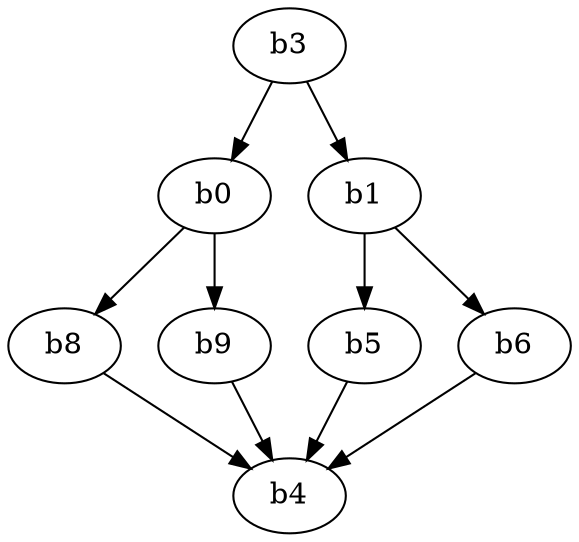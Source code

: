 digraph MIL {
  b3;
  b3 -> b0;
  b0 -> b8;
  b0 -> b9;
  b3 -> b1;
  b1 -> b5;
  b1 -> b6;
  b8 -> b4;
  b9 -> b4;
  b5 -> b4;
  b6 -> b4;
}
